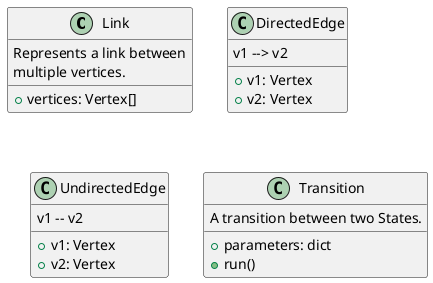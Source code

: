 @startuml

class Link {
    Represents a link between
    multiple vertices.
    __
    {field} +vertices: Vertex[]
}

class DirectedEdge {
    v1 --> v2
    __
    {field} +v1: Vertex
    {field} +v2: Vertex
}

class UndirectedEdge {
    v1 -- v2
    __
    {field} +v1: Vertex
    {field} +v2: Vertex
}

class Transition {
    A transition between two States.
    __
    {field} +parameters: dict
    {method} +run()
}

@enduml

